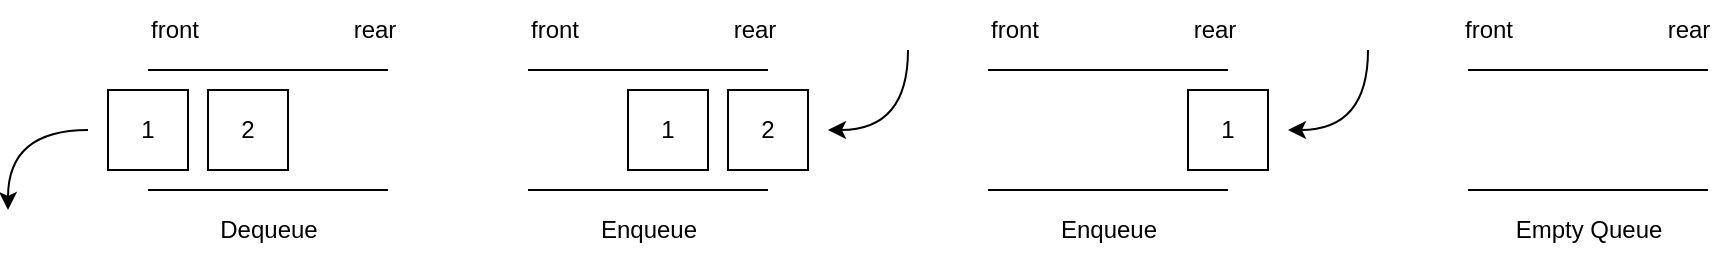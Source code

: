 <mxfile>
    <diagram id="8InU8iTmsIeAnRAGdrkX" name="Page-1">
        <mxGraphModel dx="1359" dy="534" grid="1" gridSize="10" guides="1" tooltips="1" connect="1" arrows="1" fold="1" page="0" pageScale="1" pageWidth="850" pageHeight="1100" background="none" math="0" shadow="0">
            <root>
                <mxCell id="0"/>
                <mxCell id="1" parent="0"/>
                <mxCell id="2" value="" style="endArrow=none;html=1;rounded=0;" parent="1" edge="1">
                    <mxGeometry width="50" height="50" relative="1" as="geometry">
                        <mxPoint x="730" y="195" as="sourcePoint"/>
                        <mxPoint x="850" y="195" as="targetPoint"/>
                    </mxGeometry>
                </mxCell>
                <mxCell id="3" value="" style="endArrow=none;html=1;rounded=0;" parent="1" edge="1">
                    <mxGeometry width="50" height="50" relative="1" as="geometry">
                        <mxPoint x="730" y="255" as="sourcePoint"/>
                        <mxPoint x="850" y="255" as="targetPoint"/>
                    </mxGeometry>
                </mxCell>
                <mxCell id="4" value="Empty Queue" style="text;html=1;align=center;verticalAlign=middle;resizable=0;points=[];autosize=1;strokeColor=none;fillColor=none;rounded=0;" parent="1" vertex="1">
                    <mxGeometry x="740" y="260" width="100" height="30" as="geometry"/>
                </mxCell>
                <mxCell id="5" value="" style="endArrow=none;html=1;rounded=0;" parent="1" edge="1">
                    <mxGeometry width="50" height="50" relative="1" as="geometry">
                        <mxPoint x="490" y="195" as="sourcePoint"/>
                        <mxPoint x="610" y="195" as="targetPoint"/>
                    </mxGeometry>
                </mxCell>
                <mxCell id="6" value="" style="endArrow=none;html=1;rounded=0;" parent="1" edge="1">
                    <mxGeometry width="50" height="50" relative="1" as="geometry">
                        <mxPoint x="490" y="255" as="sourcePoint"/>
                        <mxPoint x="610" y="255" as="targetPoint"/>
                    </mxGeometry>
                </mxCell>
                <mxCell id="7" value="Enqueue" style="text;html=1;align=center;verticalAlign=middle;resizable=0;points=[];autosize=1;strokeColor=none;fillColor=none;rounded=0;" parent="1" vertex="1">
                    <mxGeometry x="515" y="260" width="70" height="30" as="geometry"/>
                </mxCell>
                <mxCell id="11" value="" style="endArrow=none;html=1;rounded=0;" parent="1" edge="1">
                    <mxGeometry width="50" height="50" relative="1" as="geometry">
                        <mxPoint x="70" y="195" as="sourcePoint"/>
                        <mxPoint x="190" y="195" as="targetPoint"/>
                    </mxGeometry>
                </mxCell>
                <mxCell id="12" value="" style="endArrow=none;html=1;rounded=0;" parent="1" edge="1">
                    <mxGeometry width="50" height="50" relative="1" as="geometry">
                        <mxPoint x="70" y="255" as="sourcePoint"/>
                        <mxPoint x="190" y="255" as="targetPoint"/>
                    </mxGeometry>
                </mxCell>
                <mxCell id="13" value="Dequeue" style="text;html=1;align=center;verticalAlign=middle;resizable=0;points=[];autosize=1;strokeColor=none;fillColor=none;rounded=0;" parent="1" vertex="1">
                    <mxGeometry x="95" y="260" width="70" height="30" as="geometry"/>
                </mxCell>
                <mxCell id="14" value="1" style="rounded=0;whiteSpace=wrap;html=1;" parent="1" vertex="1">
                    <mxGeometry x="590" y="205" width="40" height="40" as="geometry"/>
                </mxCell>
                <mxCell id="21" value="2" style="rounded=0;whiteSpace=wrap;html=1;" parent="1" vertex="1">
                    <mxGeometry x="100" y="205" width="40" height="40" as="geometry"/>
                </mxCell>
                <mxCell id="22" value="1" style="rounded=0;whiteSpace=wrap;html=1;" parent="1" vertex="1">
                    <mxGeometry x="50" y="205" width="40" height="40" as="geometry"/>
                </mxCell>
                <mxCell id="23" value="" style="curved=1;endArrow=classic;html=1;rounded=0;" parent="1" edge="1">
                    <mxGeometry width="50" height="50" relative="1" as="geometry">
                        <mxPoint x="40" y="225" as="sourcePoint"/>
                        <mxPoint y="265" as="targetPoint"/>
                        <Array as="points">
                            <mxPoint y="225"/>
                        </Array>
                    </mxGeometry>
                </mxCell>
                <mxCell id="24" value="front" style="text;html=1;align=center;verticalAlign=middle;resizable=0;points=[];autosize=1;strokeColor=none;fillColor=none;rounded=0;" parent="1" vertex="1">
                    <mxGeometry x="715" y="160" width="50" height="30" as="geometry"/>
                </mxCell>
                <mxCell id="25" value="rear" style="text;html=1;align=center;verticalAlign=middle;resizable=0;points=[];autosize=1;strokeColor=none;fillColor=none;rounded=0;" parent="1" vertex="1">
                    <mxGeometry x="820" y="160" width="40" height="30" as="geometry"/>
                </mxCell>
                <mxCell id="26" value="" style="curved=1;endArrow=classic;html=1;rounded=0;" edge="1" parent="1">
                    <mxGeometry width="50" height="50" relative="1" as="geometry">
                        <mxPoint x="680" y="185" as="sourcePoint"/>
                        <mxPoint x="640" y="225" as="targetPoint"/>
                        <Array as="points">
                            <mxPoint x="680" y="225"/>
                        </Array>
                    </mxGeometry>
                </mxCell>
                <mxCell id="27" value="" style="endArrow=none;html=1;rounded=0;" edge="1" parent="1">
                    <mxGeometry width="50" height="50" relative="1" as="geometry">
                        <mxPoint x="260.0" y="195" as="sourcePoint"/>
                        <mxPoint x="380.0" y="195" as="targetPoint"/>
                    </mxGeometry>
                </mxCell>
                <mxCell id="28" value="" style="endArrow=none;html=1;rounded=0;" edge="1" parent="1">
                    <mxGeometry width="50" height="50" relative="1" as="geometry">
                        <mxPoint x="260.0" y="255" as="sourcePoint"/>
                        <mxPoint x="380.0" y="255" as="targetPoint"/>
                    </mxGeometry>
                </mxCell>
                <mxCell id="29" value="Enqueue" style="text;html=1;align=center;verticalAlign=middle;resizable=0;points=[];autosize=1;strokeColor=none;fillColor=none;rounded=0;" vertex="1" parent="1">
                    <mxGeometry x="285" y="260" width="70" height="30" as="geometry"/>
                </mxCell>
                <mxCell id="30" value="1" style="rounded=0;whiteSpace=wrap;html=1;" vertex="1" parent="1">
                    <mxGeometry x="310" y="205" width="40" height="40" as="geometry"/>
                </mxCell>
                <mxCell id="31" value="" style="curved=1;endArrow=classic;html=1;rounded=0;" edge="1" parent="1">
                    <mxGeometry width="50" height="50" relative="1" as="geometry">
                        <mxPoint x="450.0" y="185" as="sourcePoint"/>
                        <mxPoint x="410.0" y="225" as="targetPoint"/>
                        <Array as="points">
                            <mxPoint x="450" y="225"/>
                        </Array>
                    </mxGeometry>
                </mxCell>
                <mxCell id="32" value="2" style="rounded=0;whiteSpace=wrap;html=1;" vertex="1" parent="1">
                    <mxGeometry x="360" y="205" width="40" height="40" as="geometry"/>
                </mxCell>
                <mxCell id="35" value="front" style="text;html=1;align=center;verticalAlign=middle;resizable=0;points=[];autosize=1;strokeColor=none;fillColor=none;rounded=0;" vertex="1" parent="1">
                    <mxGeometry x="477.5" y="160" width="50" height="30" as="geometry"/>
                </mxCell>
                <mxCell id="36" value="rear" style="text;html=1;align=center;verticalAlign=middle;resizable=0;points=[];autosize=1;strokeColor=none;fillColor=none;rounded=0;" vertex="1" parent="1">
                    <mxGeometry x="582.5" y="160" width="40" height="30" as="geometry"/>
                </mxCell>
                <mxCell id="37" value="front" style="text;html=1;align=center;verticalAlign=middle;resizable=0;points=[];autosize=1;strokeColor=none;fillColor=none;rounded=0;" vertex="1" parent="1">
                    <mxGeometry x="247.5" y="160" width="50" height="30" as="geometry"/>
                </mxCell>
                <mxCell id="38" value="rear" style="text;html=1;align=center;verticalAlign=middle;resizable=0;points=[];autosize=1;strokeColor=none;fillColor=none;rounded=0;" vertex="1" parent="1">
                    <mxGeometry x="352.5" y="160" width="40" height="30" as="geometry"/>
                </mxCell>
                <mxCell id="39" value="front" style="text;html=1;align=center;verticalAlign=middle;resizable=0;points=[];autosize=1;strokeColor=none;fillColor=none;rounded=0;" vertex="1" parent="1">
                    <mxGeometry x="57.5" y="160" width="50" height="30" as="geometry"/>
                </mxCell>
                <mxCell id="40" value="rear" style="text;html=1;align=center;verticalAlign=middle;resizable=0;points=[];autosize=1;strokeColor=none;fillColor=none;rounded=0;" vertex="1" parent="1">
                    <mxGeometry x="162.5" y="160" width="40" height="30" as="geometry"/>
                </mxCell>
            </root>
        </mxGraphModel>
    </diagram>
</mxfile>